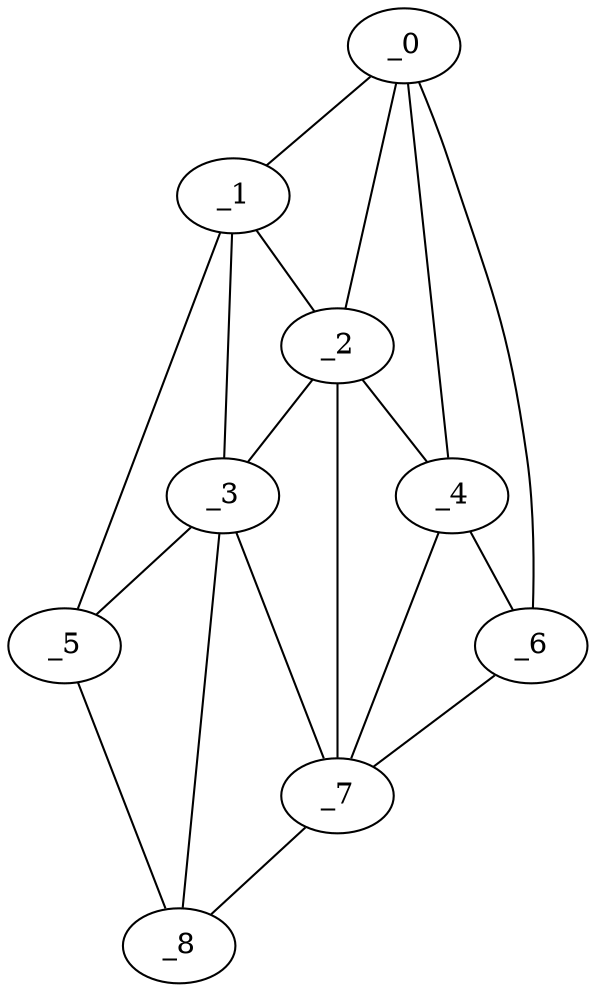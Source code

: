 graph "obj45__215.gxl" {
	_0	 [x=17,
		y=31];
	_1	 [x=22,
		y=66];
	_0 -- _1	 [valence=1];
	_2	 [x=33,
		y=39];
	_0 -- _2	 [valence=2];
	_4	 [x=34,
		y=23];
	_0 -- _4	 [valence=2];
	_6	 [x=37,
		y=14];
	_0 -- _6	 [valence=1];
	_1 -- _2	 [valence=2];
	_3	 [x=33,
		y=69];
	_1 -- _3	 [valence=2];
	_5	 [x=34,
		y=85];
	_1 -- _5	 [valence=1];
	_2 -- _3	 [valence=1];
	_2 -- _4	 [valence=2];
	_7	 [x=78,
		y=7];
	_2 -- _7	 [valence=2];
	_3 -- _5	 [valence=1];
	_3 -- _7	 [valence=1];
	_8	 [x=122,
		y=15];
	_3 -- _8	 [valence=2];
	_4 -- _6	 [valence=2];
	_4 -- _7	 [valence=2];
	_5 -- _8	 [valence=1];
	_6 -- _7	 [valence=1];
	_7 -- _8	 [valence=1];
}
